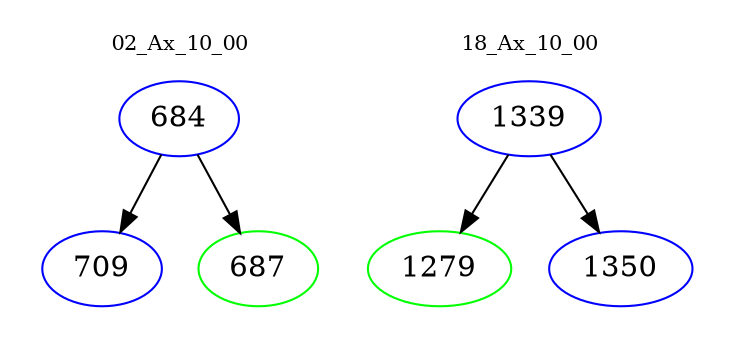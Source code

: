 digraph{
subgraph cluster_0 {
color = white
label = "02_Ax_10_00";
fontsize=10;
T0_684 [label="684", color="blue"]
T0_684 -> T0_709 [color="black"]
T0_709 [label="709", color="blue"]
T0_684 -> T0_687 [color="black"]
T0_687 [label="687", color="green"]
}
subgraph cluster_1 {
color = white
label = "18_Ax_10_00";
fontsize=10;
T1_1339 [label="1339", color="blue"]
T1_1339 -> T1_1279 [color="black"]
T1_1279 [label="1279", color="green"]
T1_1339 -> T1_1350 [color="black"]
T1_1350 [label="1350", color="blue"]
}
}
